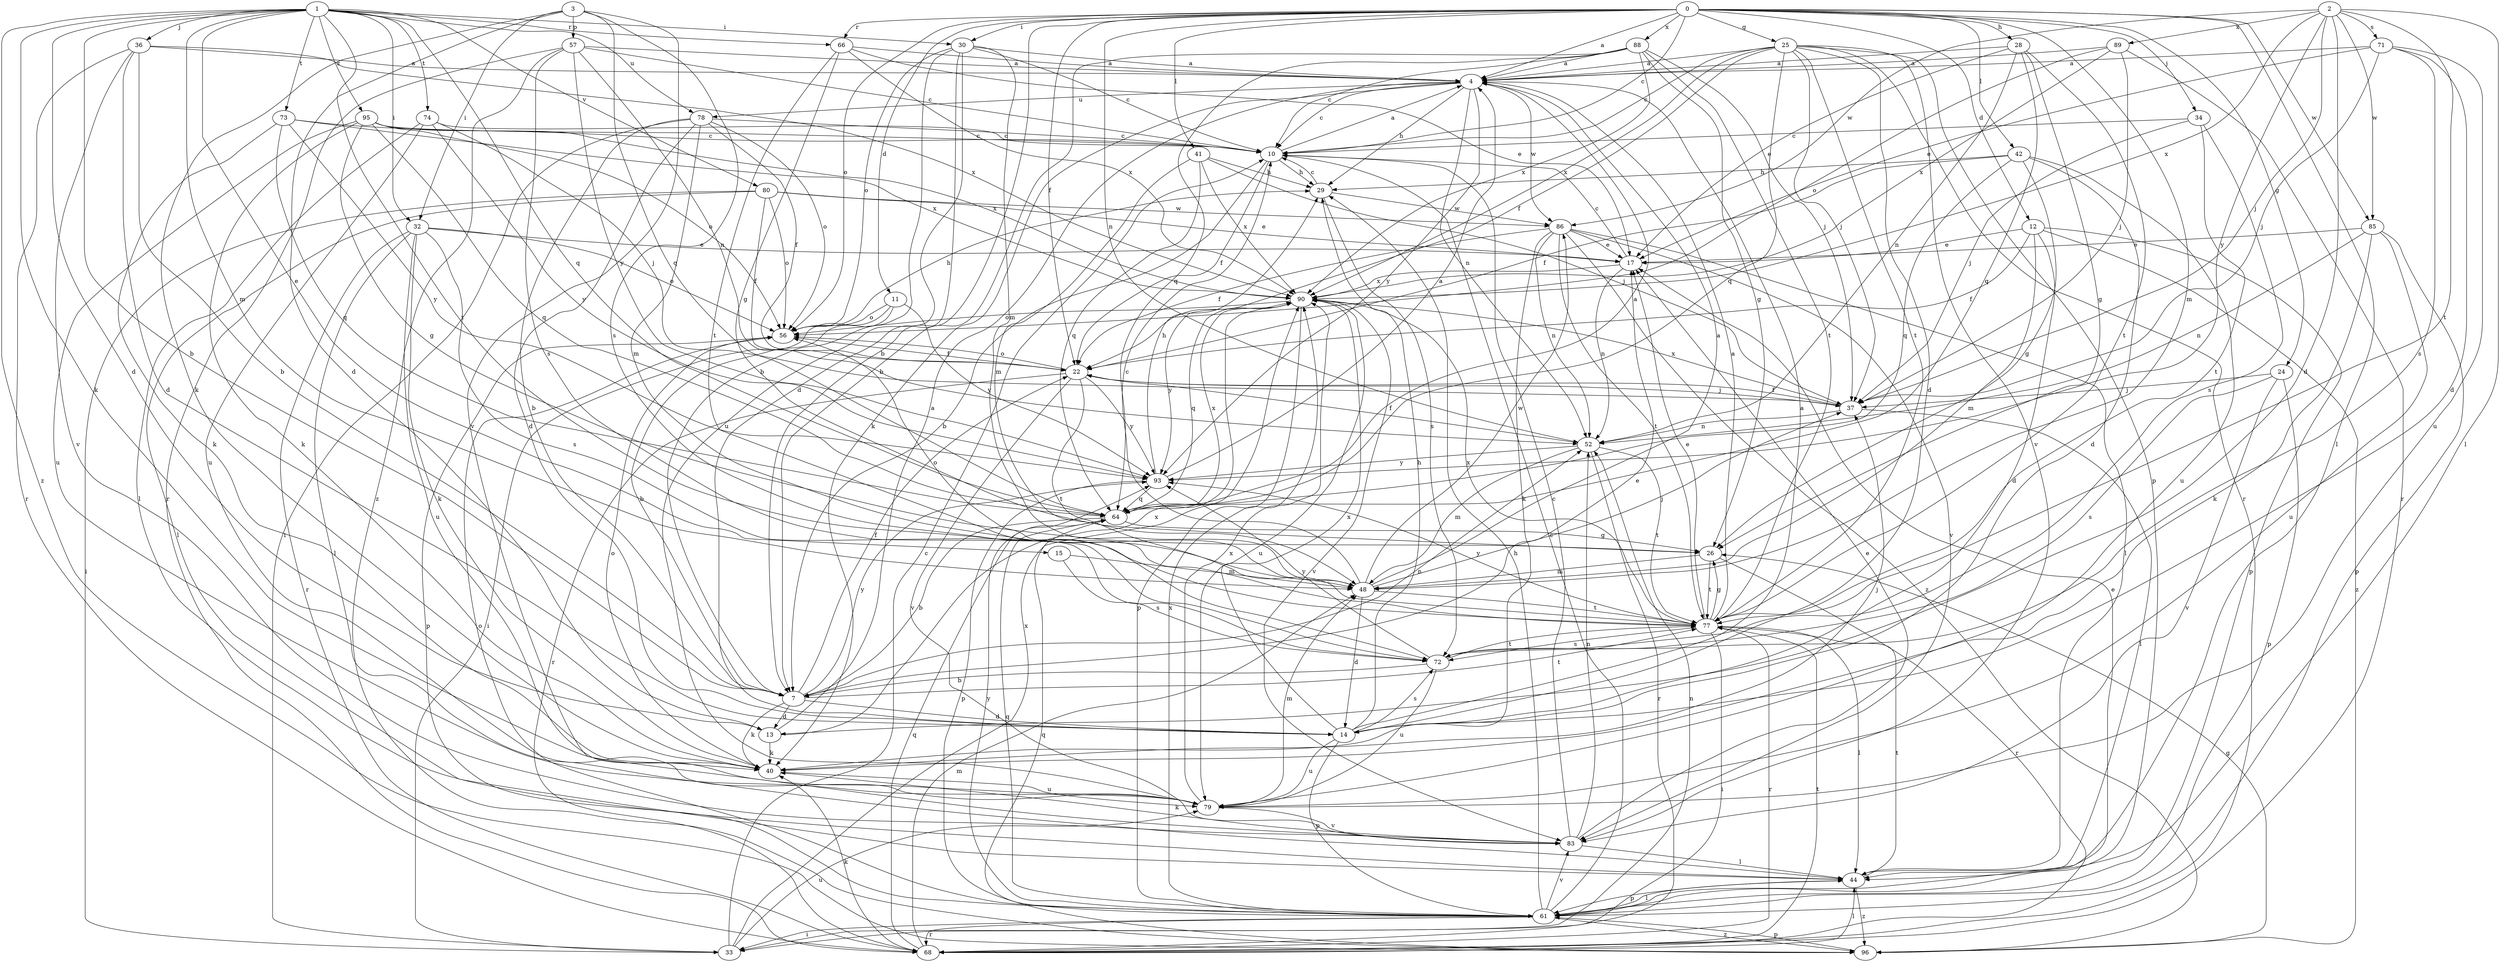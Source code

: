 strict digraph  {
0;
1;
2;
3;
4;
7;
10;
11;
12;
13;
14;
15;
17;
22;
24;
25;
26;
28;
29;
30;
32;
33;
34;
36;
37;
40;
41;
42;
44;
48;
52;
56;
57;
61;
64;
66;
68;
71;
72;
73;
74;
77;
78;
79;
80;
83;
85;
86;
88;
89;
90;
93;
95;
96;
0 -> 4  [label=a];
0 -> 7  [label=b];
0 -> 10  [label=c];
0 -> 11  [label=d];
0 -> 12  [label=d];
0 -> 22  [label=f];
0 -> 24  [label=g];
0 -> 25  [label=g];
0 -> 28  [label=h];
0 -> 30  [label=i];
0 -> 34  [label=j];
0 -> 41  [label=l];
0 -> 42  [label=l];
0 -> 44  [label=l];
0 -> 48  [label=m];
0 -> 52  [label=n];
0 -> 56  [label=o];
0 -> 66  [label=r];
0 -> 85  [label=w];
0 -> 88  [label=x];
1 -> 7  [label=b];
1 -> 13  [label=d];
1 -> 15  [label=e];
1 -> 30  [label=i];
1 -> 32  [label=i];
1 -> 36  [label=j];
1 -> 40  [label=k];
1 -> 48  [label=m];
1 -> 64  [label=q];
1 -> 66  [label=r];
1 -> 73  [label=t];
1 -> 74  [label=t];
1 -> 77  [label=t];
1 -> 78  [label=u];
1 -> 80  [label=v];
1 -> 95  [label=z];
1 -> 96  [label=z];
2 -> 13  [label=d];
2 -> 37  [label=j];
2 -> 44  [label=l];
2 -> 71  [label=s];
2 -> 77  [label=t];
2 -> 85  [label=w];
2 -> 86  [label=w];
2 -> 89  [label=x];
2 -> 90  [label=x];
2 -> 93  [label=y];
3 -> 13  [label=d];
3 -> 32  [label=i];
3 -> 40  [label=k];
3 -> 57  [label=p];
3 -> 64  [label=q];
3 -> 72  [label=s];
3 -> 83  [label=v];
4 -> 10  [label=c];
4 -> 29  [label=h];
4 -> 40  [label=k];
4 -> 52  [label=n];
4 -> 78  [label=u];
4 -> 86  [label=w];
4 -> 93  [label=y];
7 -> 13  [label=d];
7 -> 14  [label=d];
7 -> 17  [label=e];
7 -> 22  [label=f];
7 -> 40  [label=k];
7 -> 52  [label=n];
7 -> 77  [label=t];
7 -> 93  [label=y];
10 -> 4  [label=a];
10 -> 7  [label=b];
10 -> 22  [label=f];
10 -> 29  [label=h];
11 -> 7  [label=b];
11 -> 33  [label=i];
11 -> 56  [label=o];
11 -> 93  [label=y];
12 -> 14  [label=d];
12 -> 17  [label=e];
12 -> 22  [label=f];
12 -> 48  [label=m];
12 -> 61  [label=p];
12 -> 96  [label=z];
13 -> 4  [label=a];
13 -> 40  [label=k];
13 -> 90  [label=x];
14 -> 4  [label=a];
14 -> 29  [label=h];
14 -> 61  [label=p];
14 -> 72  [label=s];
14 -> 79  [label=u];
14 -> 90  [label=x];
15 -> 48  [label=m];
15 -> 72  [label=s];
17 -> 10  [label=c];
17 -> 52  [label=n];
17 -> 90  [label=x];
22 -> 37  [label=j];
22 -> 56  [label=o];
22 -> 68  [label=r];
22 -> 77  [label=t];
22 -> 83  [label=v];
22 -> 93  [label=y];
24 -> 37  [label=j];
24 -> 61  [label=p];
24 -> 72  [label=s];
24 -> 83  [label=v];
25 -> 4  [label=a];
25 -> 10  [label=c];
25 -> 14  [label=d];
25 -> 22  [label=f];
25 -> 37  [label=j];
25 -> 61  [label=p];
25 -> 64  [label=q];
25 -> 68  [label=r];
25 -> 77  [label=t];
25 -> 83  [label=v];
25 -> 90  [label=x];
26 -> 48  [label=m];
26 -> 68  [label=r];
26 -> 77  [label=t];
28 -> 4  [label=a];
28 -> 17  [label=e];
28 -> 26  [label=g];
28 -> 52  [label=n];
28 -> 64  [label=q];
28 -> 77  [label=t];
29 -> 10  [label=c];
29 -> 72  [label=s];
29 -> 86  [label=w];
30 -> 4  [label=a];
30 -> 7  [label=b];
30 -> 10  [label=c];
30 -> 14  [label=d];
30 -> 48  [label=m];
30 -> 56  [label=o];
30 -> 79  [label=u];
32 -> 17  [label=e];
32 -> 40  [label=k];
32 -> 44  [label=l];
32 -> 56  [label=o];
32 -> 68  [label=r];
32 -> 72  [label=s];
32 -> 79  [label=u];
33 -> 10  [label=c];
33 -> 52  [label=n];
33 -> 79  [label=u];
33 -> 90  [label=x];
34 -> 10  [label=c];
34 -> 37  [label=j];
34 -> 72  [label=s];
34 -> 77  [label=t];
36 -> 4  [label=a];
36 -> 7  [label=b];
36 -> 14  [label=d];
36 -> 68  [label=r];
36 -> 83  [label=v];
36 -> 90  [label=x];
37 -> 22  [label=f];
37 -> 44  [label=l];
37 -> 52  [label=n];
37 -> 90  [label=x];
40 -> 37  [label=j];
40 -> 56  [label=o];
40 -> 79  [label=u];
41 -> 29  [label=h];
41 -> 37  [label=j];
41 -> 48  [label=m];
41 -> 64  [label=q];
41 -> 90  [label=x];
42 -> 14  [label=d];
42 -> 22  [label=f];
42 -> 26  [label=g];
42 -> 29  [label=h];
42 -> 64  [label=q];
42 -> 79  [label=u];
44 -> 61  [label=p];
44 -> 77  [label=t];
44 -> 96  [label=z];
48 -> 4  [label=a];
48 -> 10  [label=c];
48 -> 14  [label=d];
48 -> 37  [label=j];
48 -> 56  [label=o];
48 -> 77  [label=t];
48 -> 86  [label=w];
52 -> 22  [label=f];
52 -> 48  [label=m];
52 -> 68  [label=r];
52 -> 77  [label=t];
52 -> 93  [label=y];
56 -> 22  [label=f];
56 -> 29  [label=h];
56 -> 61  [label=p];
57 -> 4  [label=a];
57 -> 10  [label=c];
57 -> 52  [label=n];
57 -> 68  [label=r];
57 -> 72  [label=s];
57 -> 93  [label=y];
57 -> 96  [label=z];
61 -> 10  [label=c];
61 -> 17  [label=e];
61 -> 29  [label=h];
61 -> 33  [label=i];
61 -> 44  [label=l];
61 -> 56  [label=o];
61 -> 64  [label=q];
61 -> 68  [label=r];
61 -> 83  [label=v];
61 -> 90  [label=x];
61 -> 93  [label=y];
61 -> 96  [label=z];
64 -> 4  [label=a];
64 -> 7  [label=b];
64 -> 26  [label=g];
64 -> 90  [label=x];
66 -> 4  [label=a];
66 -> 17  [label=e];
66 -> 26  [label=g];
66 -> 77  [label=t];
66 -> 90  [label=x];
68 -> 40  [label=k];
68 -> 44  [label=l];
68 -> 48  [label=m];
68 -> 64  [label=q];
68 -> 77  [label=t];
71 -> 4  [label=a];
71 -> 14  [label=d];
71 -> 17  [label=e];
71 -> 37  [label=j];
71 -> 72  [label=s];
71 -> 79  [label=u];
72 -> 7  [label=b];
72 -> 77  [label=t];
72 -> 79  [label=u];
72 -> 93  [label=y];
73 -> 10  [label=c];
73 -> 40  [label=k];
73 -> 64  [label=q];
73 -> 90  [label=x];
73 -> 93  [label=y];
74 -> 10  [label=c];
74 -> 37  [label=j];
74 -> 44  [label=l];
74 -> 79  [label=u];
74 -> 93  [label=y];
77 -> 4  [label=a];
77 -> 17  [label=e];
77 -> 26  [label=g];
77 -> 33  [label=i];
77 -> 44  [label=l];
77 -> 68  [label=r];
77 -> 72  [label=s];
77 -> 90  [label=x];
77 -> 93  [label=y];
78 -> 7  [label=b];
78 -> 10  [label=c];
78 -> 14  [label=d];
78 -> 22  [label=f];
78 -> 33  [label=i];
78 -> 48  [label=m];
78 -> 56  [label=o];
79 -> 48  [label=m];
79 -> 83  [label=v];
79 -> 90  [label=x];
80 -> 17  [label=e];
80 -> 22  [label=f];
80 -> 33  [label=i];
80 -> 44  [label=l];
80 -> 56  [label=o];
80 -> 86  [label=w];
83 -> 10  [label=c];
83 -> 17  [label=e];
83 -> 40  [label=k];
83 -> 44  [label=l];
83 -> 52  [label=n];
85 -> 17  [label=e];
85 -> 40  [label=k];
85 -> 52  [label=n];
85 -> 61  [label=p];
85 -> 79  [label=u];
86 -> 17  [label=e];
86 -> 22  [label=f];
86 -> 40  [label=k];
86 -> 44  [label=l];
86 -> 52  [label=n];
86 -> 77  [label=t];
86 -> 83  [label=v];
86 -> 96  [label=z];
88 -> 4  [label=a];
88 -> 7  [label=b];
88 -> 10  [label=c];
88 -> 26  [label=g];
88 -> 37  [label=j];
88 -> 64  [label=q];
88 -> 77  [label=t];
88 -> 90  [label=x];
89 -> 4  [label=a];
89 -> 37  [label=j];
89 -> 56  [label=o];
89 -> 68  [label=r];
89 -> 90  [label=x];
90 -> 56  [label=o];
90 -> 61  [label=p];
90 -> 64  [label=q];
90 -> 79  [label=u];
90 -> 83  [label=v];
90 -> 93  [label=y];
93 -> 4  [label=a];
93 -> 29  [label=h];
93 -> 61  [label=p];
93 -> 64  [label=q];
95 -> 10  [label=c];
95 -> 26  [label=g];
95 -> 40  [label=k];
95 -> 56  [label=o];
95 -> 64  [label=q];
95 -> 79  [label=u];
95 -> 90  [label=x];
96 -> 26  [label=g];
96 -> 61  [label=p];
96 -> 64  [label=q];
}
